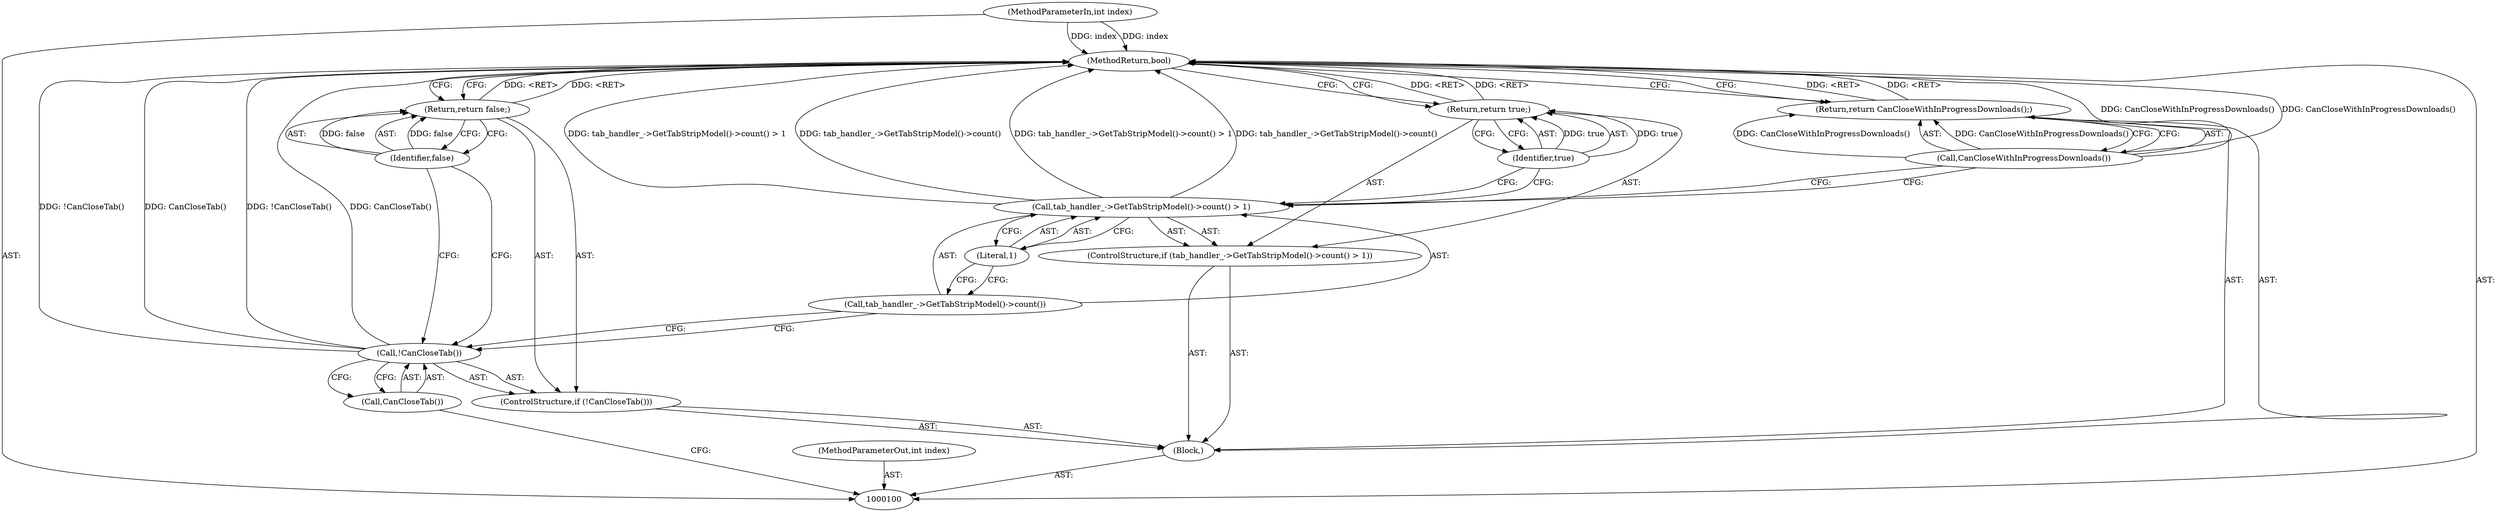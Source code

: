 digraph "1_Chrome_2db5a2048dfcacfe5ad4311c2b1e435c4c67febc_1" {
"1000116" [label="(MethodReturn,bool)"];
"1000101" [label="(MethodParameterIn,int index)"];
"1000140" [label="(MethodParameterOut,int index)"];
"1000102" [label="(Block,)"];
"1000103" [label="(ControlStructure,if (!CanCloseTab()))"];
"1000104" [label="(Call,!CanCloseTab())"];
"1000105" [label="(Call,CanCloseTab())"];
"1000107" [label="(Identifier,false)"];
"1000106" [label="(Return,return false;)"];
"1000108" [label="(ControlStructure,if (tab_handler_->GetTabStripModel()->count() > 1))"];
"1000111" [label="(Literal,1)"];
"1000109" [label="(Call,tab_handler_->GetTabStripModel()->count() > 1)"];
"1000110" [label="(Call,tab_handler_->GetTabStripModel()->count())"];
"1000113" [label="(Identifier,true)"];
"1000112" [label="(Return,return true;)"];
"1000114" [label="(Return,return CanCloseWithInProgressDownloads();)"];
"1000115" [label="(Call,CanCloseWithInProgressDownloads())"];
"1000116" -> "1000100"  [label="AST: "];
"1000116" -> "1000106"  [label="CFG: "];
"1000116" -> "1000112"  [label="CFG: "];
"1000116" -> "1000114"  [label="CFG: "];
"1000104" -> "1000116"  [label="DDG: !CanCloseTab()"];
"1000104" -> "1000116"  [label="DDG: CanCloseTab()"];
"1000115" -> "1000116"  [label="DDG: CanCloseWithInProgressDownloads()"];
"1000109" -> "1000116"  [label="DDG: tab_handler_->GetTabStripModel()->count() > 1"];
"1000109" -> "1000116"  [label="DDG: tab_handler_->GetTabStripModel()->count()"];
"1000101" -> "1000116"  [label="DDG: index"];
"1000112" -> "1000116"  [label="DDG: <RET>"];
"1000106" -> "1000116"  [label="DDG: <RET>"];
"1000114" -> "1000116"  [label="DDG: <RET>"];
"1000101" -> "1000100"  [label="AST: "];
"1000101" -> "1000116"  [label="DDG: index"];
"1000140" -> "1000100"  [label="AST: "];
"1000102" -> "1000100"  [label="AST: "];
"1000103" -> "1000102"  [label="AST: "];
"1000108" -> "1000102"  [label="AST: "];
"1000114" -> "1000102"  [label="AST: "];
"1000103" -> "1000102"  [label="AST: "];
"1000104" -> "1000103"  [label="AST: "];
"1000106" -> "1000103"  [label="AST: "];
"1000104" -> "1000103"  [label="AST: "];
"1000104" -> "1000105"  [label="CFG: "];
"1000105" -> "1000104"  [label="AST: "];
"1000107" -> "1000104"  [label="CFG: "];
"1000110" -> "1000104"  [label="CFG: "];
"1000104" -> "1000116"  [label="DDG: !CanCloseTab()"];
"1000104" -> "1000116"  [label="DDG: CanCloseTab()"];
"1000105" -> "1000104"  [label="AST: "];
"1000105" -> "1000100"  [label="CFG: "];
"1000104" -> "1000105"  [label="CFG: "];
"1000107" -> "1000106"  [label="AST: "];
"1000107" -> "1000104"  [label="CFG: "];
"1000106" -> "1000107"  [label="CFG: "];
"1000107" -> "1000106"  [label="DDG: false"];
"1000106" -> "1000103"  [label="AST: "];
"1000106" -> "1000107"  [label="CFG: "];
"1000107" -> "1000106"  [label="AST: "];
"1000116" -> "1000106"  [label="CFG: "];
"1000106" -> "1000116"  [label="DDG: <RET>"];
"1000107" -> "1000106"  [label="DDG: false"];
"1000108" -> "1000102"  [label="AST: "];
"1000109" -> "1000108"  [label="AST: "];
"1000112" -> "1000108"  [label="AST: "];
"1000111" -> "1000109"  [label="AST: "];
"1000111" -> "1000110"  [label="CFG: "];
"1000109" -> "1000111"  [label="CFG: "];
"1000109" -> "1000108"  [label="AST: "];
"1000109" -> "1000111"  [label="CFG: "];
"1000110" -> "1000109"  [label="AST: "];
"1000111" -> "1000109"  [label="AST: "];
"1000113" -> "1000109"  [label="CFG: "];
"1000115" -> "1000109"  [label="CFG: "];
"1000109" -> "1000116"  [label="DDG: tab_handler_->GetTabStripModel()->count() > 1"];
"1000109" -> "1000116"  [label="DDG: tab_handler_->GetTabStripModel()->count()"];
"1000110" -> "1000109"  [label="AST: "];
"1000110" -> "1000104"  [label="CFG: "];
"1000111" -> "1000110"  [label="CFG: "];
"1000113" -> "1000112"  [label="AST: "];
"1000113" -> "1000109"  [label="CFG: "];
"1000112" -> "1000113"  [label="CFG: "];
"1000113" -> "1000112"  [label="DDG: true"];
"1000112" -> "1000108"  [label="AST: "];
"1000112" -> "1000113"  [label="CFG: "];
"1000113" -> "1000112"  [label="AST: "];
"1000116" -> "1000112"  [label="CFG: "];
"1000112" -> "1000116"  [label="DDG: <RET>"];
"1000113" -> "1000112"  [label="DDG: true"];
"1000114" -> "1000102"  [label="AST: "];
"1000114" -> "1000115"  [label="CFG: "];
"1000115" -> "1000114"  [label="AST: "];
"1000116" -> "1000114"  [label="CFG: "];
"1000114" -> "1000116"  [label="DDG: <RET>"];
"1000115" -> "1000114"  [label="DDG: CanCloseWithInProgressDownloads()"];
"1000115" -> "1000114"  [label="AST: "];
"1000115" -> "1000109"  [label="CFG: "];
"1000114" -> "1000115"  [label="CFG: "];
"1000115" -> "1000116"  [label="DDG: CanCloseWithInProgressDownloads()"];
"1000115" -> "1000114"  [label="DDG: CanCloseWithInProgressDownloads()"];
}
